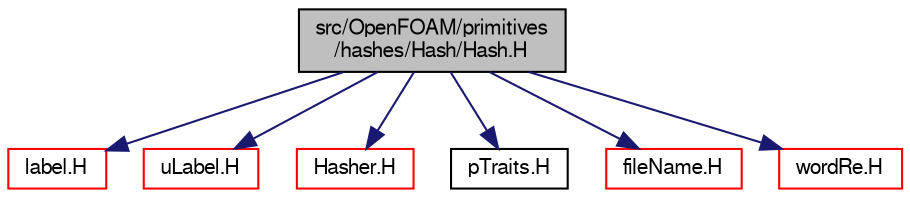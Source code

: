 digraph "src/OpenFOAM/primitives/hashes/Hash/Hash.H"
{
  bgcolor="transparent";
  edge [fontname="FreeSans",fontsize="10",labelfontname="FreeSans",labelfontsize="10"];
  node [fontname="FreeSans",fontsize="10",shape=record];
  Node1 [label="src/OpenFOAM/primitives\l/hashes/Hash/Hash.H",height=0.2,width=0.4,color="black", fillcolor="grey75", style="filled" fontcolor="black"];
  Node1 -> Node2 [color="midnightblue",fontsize="10",style="solid",fontname="FreeSans"];
  Node2 [label="label.H",height=0.2,width=0.4,color="red",URL="$a08422.html"];
  Node1 -> Node3 [color="midnightblue",fontsize="10",style="solid",fontname="FreeSans"];
  Node3 [label="uLabel.H",height=0.2,width=0.4,color="red",URL="$a08438.html"];
  Node1 -> Node4 [color="midnightblue",fontsize="10",style="solid",fontname="FreeSans"];
  Node4 [label="Hasher.H",height=0.2,width=0.4,color="red",URL="$a08406.html",tooltip="Misc. hashing functions, mostly from Bob Jenkins. "];
  Node1 -> Node5 [color="midnightblue",fontsize="10",style="solid",fontname="FreeSans"];
  Node5 [label="pTraits.H",height=0.2,width=0.4,color="black",URL="$a08449.html"];
  Node1 -> Node6 [color="midnightblue",fontsize="10",style="solid",fontname="FreeSans"];
  Node6 [label="fileName.H",height=0.2,width=0.4,color="red",URL="$a08498.html"];
  Node1 -> Node7 [color="midnightblue",fontsize="10",style="solid",fontname="FreeSans"];
  Node7 [label="wordRe.H",height=0.2,width=0.4,color="red",URL="$a08530.html"];
}
